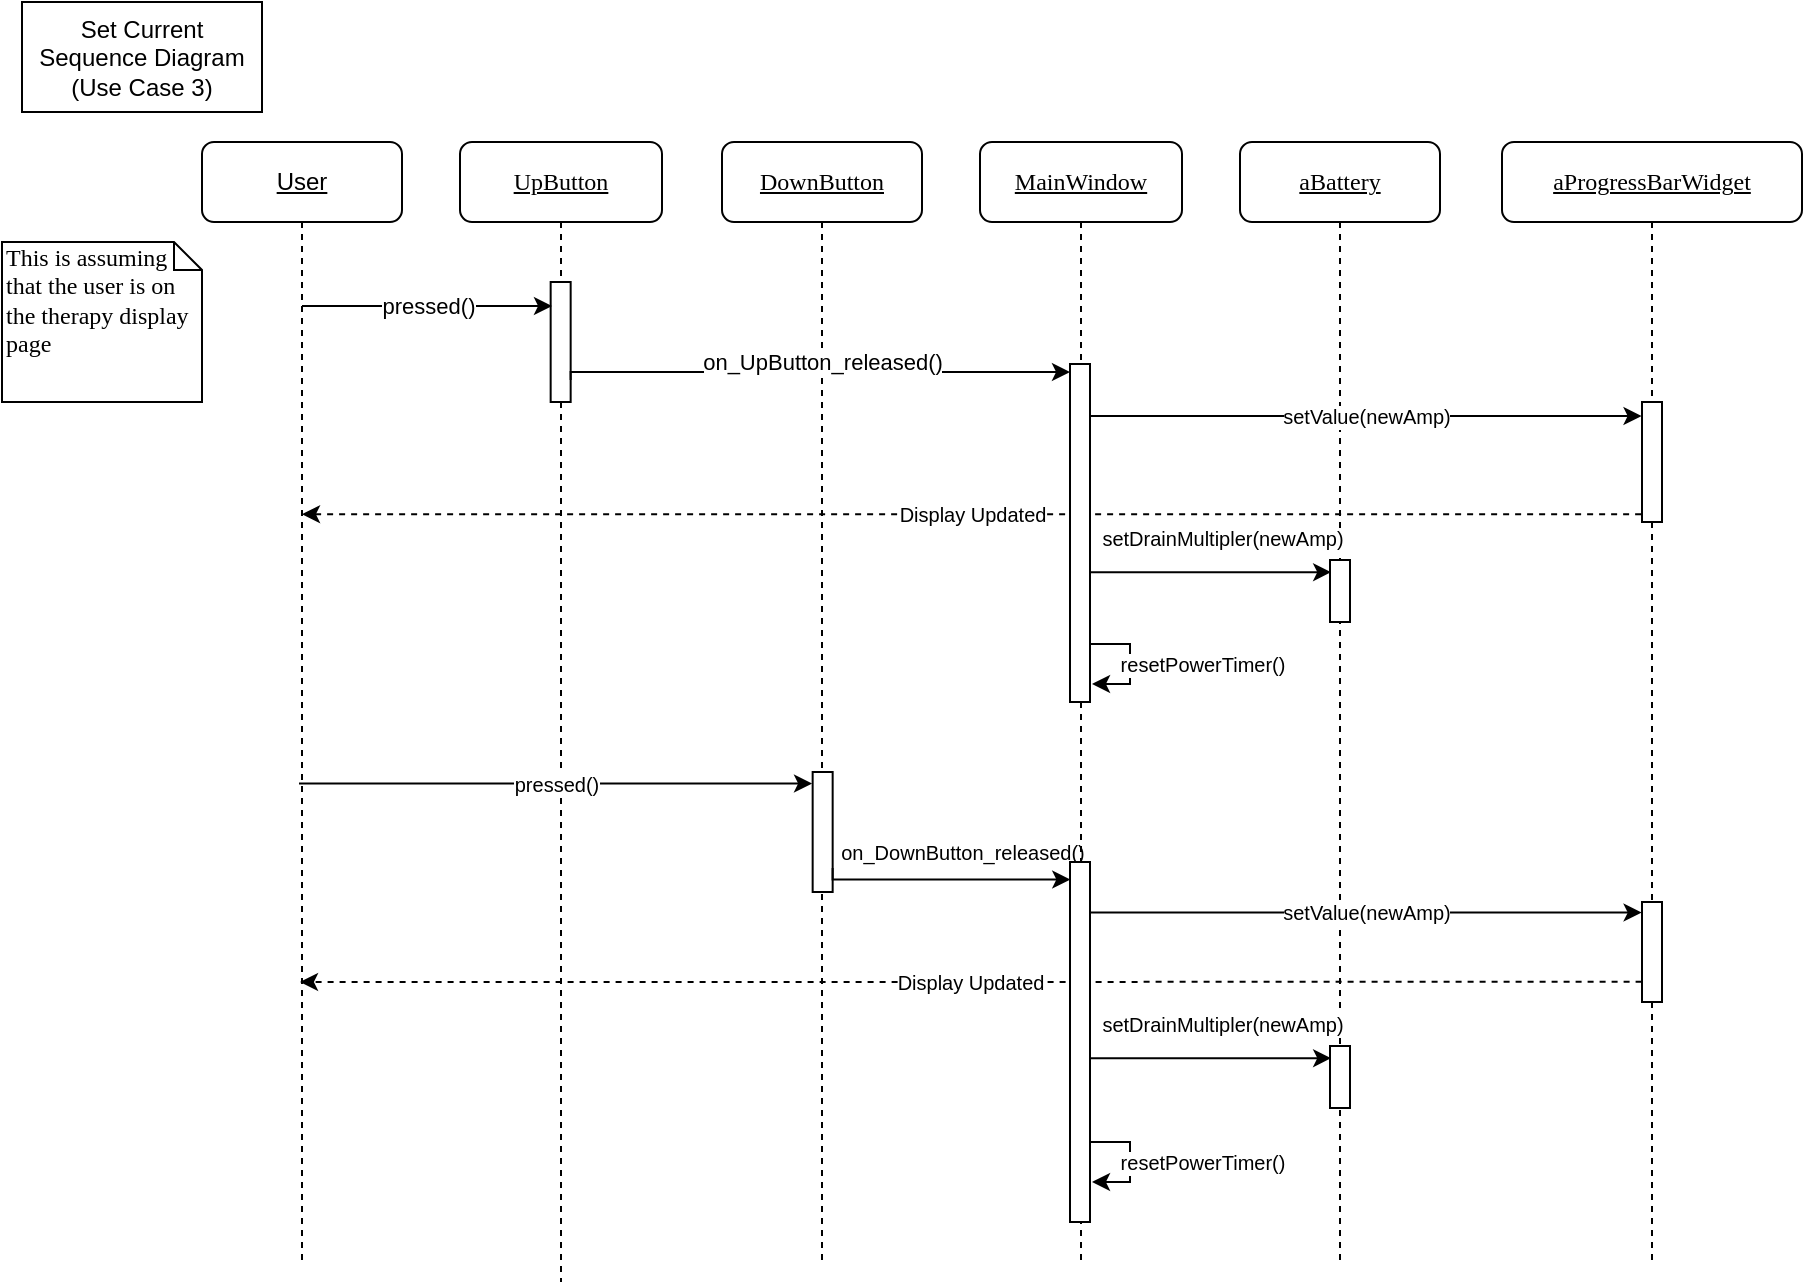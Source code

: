 <mxfile version="15.9.4" type="device"><diagram id="TRrBI1c8s8lYq1zrq4XN" name="Page-1"><mxGraphModel dx="1422" dy="780" grid="1" gridSize="10" guides="1" tooltips="1" connect="1" arrows="1" fold="1" page="1" pageScale="1" pageWidth="1000" pageHeight="800" math="0" shadow="0"><root><mxCell id="0"/><mxCell id="1" parent="0"/><mxCell id="49tdqGeIT6_q2rIgwLH8-2" value="&lt;u&gt;aBattery&lt;/u&gt;" style="shape=umlLifeline;perimeter=lifelinePerimeter;whiteSpace=wrap;html=1;container=1;collapsible=0;recursiveResize=0;outlineConnect=0;rounded=1;shadow=0;comic=0;labelBackgroundColor=none;strokeWidth=1;fontFamily=Verdana;fontSize=12;align=center;" parent="1" vertex="1"><mxGeometry x="629" y="80" width="100" height="560" as="geometry"/></mxCell><mxCell id="49tdqGeIT6_q2rIgwLH8-5" value="" style="html=1;points=[];perimeter=orthogonalPerimeter;rounded=0;shadow=0;comic=0;labelBackgroundColor=none;strokeWidth=1;fontFamily=Verdana;fontSize=12;align=center;" parent="49tdqGeIT6_q2rIgwLH8-2" vertex="1"><mxGeometry x="45" y="209" width="10" height="31" as="geometry"/></mxCell><mxCell id="49tdqGeIT6_q2rIgwLH8-26" value="" style="html=1;points=[];perimeter=orthogonalPerimeter;rounded=0;shadow=0;comic=0;labelBackgroundColor=none;strokeWidth=1;fontFamily=Verdana;fontSize=12;align=center;" parent="49tdqGeIT6_q2rIgwLH8-2" vertex="1"><mxGeometry x="45" y="452" width="10" height="31" as="geometry"/></mxCell><mxCell id="49tdqGeIT6_q2rIgwLH8-4" value="&lt;u&gt;DownButton&lt;/u&gt;" style="shape=umlLifeline;perimeter=lifelinePerimeter;whiteSpace=wrap;html=1;container=1;collapsible=0;recursiveResize=0;outlineConnect=0;rounded=1;shadow=0;comic=0;labelBackgroundColor=none;strokeWidth=1;fontFamily=Verdana;fontSize=12;align=center;" parent="1" vertex="1"><mxGeometry x="370" y="80" width="100" height="560" as="geometry"/></mxCell><mxCell id="49tdqGeIT6_q2rIgwLH8-6" value="" style="html=1;points=[];perimeter=orthogonalPerimeter;rounded=0;shadow=0;comic=0;labelBackgroundColor=none;strokeWidth=1;fontFamily=Verdana;fontSize=12;align=center;" parent="49tdqGeIT6_q2rIgwLH8-4" vertex="1"><mxGeometry x="45.33" y="315" width="10" height="60" as="geometry"/></mxCell><mxCell id="49tdqGeIT6_q2rIgwLH8-7" value="&lt;font style=&quot;font-size: 10px&quot;&gt;on_DownButton_released()&lt;/font&gt;" style="edgeStyle=orthogonalEdgeStyle;rounded=0;orthogonalLoop=1;jettySize=auto;html=1;entryX=0.014;entryY=0.074;entryDx=0;entryDy=0;entryPerimeter=0;" parent="49tdqGeIT6_q2rIgwLH8-4" edge="1"><mxGeometry x="0.132" y="14" relative="1" as="geometry"><mxPoint x="55.33" y="363" as="sourcePoint"/><mxPoint x="174.14" y="368.774" as="targetPoint"/><Array as="points"><mxPoint x="55" y="369"/></Array><mxPoint as="offset"/></mxGeometry></mxCell><mxCell id="49tdqGeIT6_q2rIgwLH8-32" value="Display Updated" style="edgeStyle=orthogonalEdgeStyle;rounded=0;orthogonalLoop=1;jettySize=auto;html=1;fontSize=10;dashed=1;exitX=-0.044;exitY=0.935;exitDx=0;exitDy=0;exitPerimeter=0;" parent="1" source="49tdqGeIT6_q2rIgwLH8-19" target="Y8VHUgU7u8sTBl9Tig22-4" edge="1"><mxGeometry relative="1" as="geometry"><mxPoint x="803" y="266" as="sourcePoint"/><mxPoint x="157.6" y="282.036" as="targetPoint"/><Array as="points"><mxPoint x="350" y="266"/><mxPoint x="350" y="266"/></Array></mxGeometry></mxCell><mxCell id="49tdqGeIT6_q2rIgwLH8-30" value="Display Updated" style="edgeStyle=orthogonalEdgeStyle;rounded=0;orthogonalLoop=1;jettySize=auto;html=1;fontSize=10;dashed=1;exitX=-0.02;exitY=0.798;exitDx=0;exitDy=0;exitPerimeter=0;" parent="1" source="49tdqGeIT6_q2rIgwLH8-25" edge="1"><mxGeometry relative="1" as="geometry"><mxPoint x="804" y="499.524" as="sourcePoint"/><mxPoint x="159" y="500" as="targetPoint"/><Array as="points"><mxPoint x="159" y="500"/></Array></mxGeometry></mxCell><mxCell id="Y8VHUgU7u8sTBl9Tig22-2" value="&lt;u&gt;MainWindow&lt;/u&gt;" style="shape=umlLifeline;perimeter=lifelinePerimeter;whiteSpace=wrap;html=1;container=1;collapsible=0;recursiveResize=0;outlineConnect=0;rounded=1;shadow=0;comic=0;labelBackgroundColor=none;strokeWidth=1;fontFamily=Verdana;fontSize=12;align=center;" parent="1" vertex="1"><mxGeometry x="499" y="80" width="101" height="560" as="geometry"/></mxCell><mxCell id="Y8VHUgU7u8sTBl9Tig22-7" value="" style="html=1;points=[];perimeter=orthogonalPerimeter;rounded=0;shadow=0;comic=0;labelBackgroundColor=none;strokeWidth=1;fontFamily=Verdana;fontSize=12;align=center;" parent="Y8VHUgU7u8sTBl9Tig22-2" vertex="1"><mxGeometry x="45" y="111" width="10" height="169" as="geometry"/></mxCell><mxCell id="49tdqGeIT6_q2rIgwLH8-15" value="resetPowerTimer()" style="edgeStyle=orthogonalEdgeStyle;rounded=0;orthogonalLoop=1;jettySize=auto;html=1;fontSize=10;" parent="Y8VHUgU7u8sTBl9Tig22-2" edge="1"><mxGeometry x="0.017" y="36" relative="1" as="geometry"><mxPoint x="55" y="251.0" as="sourcePoint"/><mxPoint x="56" y="271" as="targetPoint"/><Array as="points"><mxPoint x="75" y="251"/><mxPoint x="75" y="271"/><mxPoint x="56" y="271"/></Array><mxPoint as="offset"/></mxGeometry></mxCell><mxCell id="49tdqGeIT6_q2rIgwLH8-14" value="setDrainMultipler(newAmp)" style="edgeStyle=orthogonalEdgeStyle;rounded=0;orthogonalLoop=1;jettySize=auto;html=1;entryX=0.058;entryY=0.196;entryDx=0;entryDy=0;entryPerimeter=0;fontSize=10;" parent="Y8VHUgU7u8sTBl9Tig22-2" target="49tdqGeIT6_q2rIgwLH8-5" edge="1"><mxGeometry x="0.095" y="17" relative="1" as="geometry"><mxPoint x="55" y="215.08" as="sourcePoint"/><mxPoint x="174.24" y="241.925" as="targetPoint"/><Array as="points"><mxPoint x="115" y="215"/></Array><mxPoint as="offset"/></mxGeometry></mxCell><mxCell id="49tdqGeIT6_q2rIgwLH8-21" value="" style="html=1;points=[];perimeter=orthogonalPerimeter;rounded=0;shadow=0;comic=0;labelBackgroundColor=none;strokeWidth=1;fontFamily=Verdana;fontSize=12;align=center;" parent="Y8VHUgU7u8sTBl9Tig22-2" vertex="1"><mxGeometry x="45" y="360" width="10" height="180" as="geometry"/></mxCell><mxCell id="49tdqGeIT6_q2rIgwLH8-22" value="resetPowerTimer()" style="edgeStyle=orthogonalEdgeStyle;rounded=0;orthogonalLoop=1;jettySize=auto;html=1;fontSize=10;" parent="Y8VHUgU7u8sTBl9Tig22-2" edge="1"><mxGeometry x="0.017" y="36" relative="1" as="geometry"><mxPoint x="55" y="500.0" as="sourcePoint"/><mxPoint x="56" y="520" as="targetPoint"/><Array as="points"><mxPoint x="75" y="500"/><mxPoint x="75" y="520"/><mxPoint x="56" y="520"/></Array><mxPoint as="offset"/></mxGeometry></mxCell><mxCell id="49tdqGeIT6_q2rIgwLH8-23" value="setDrainMultipler(newAmp)" style="edgeStyle=orthogonalEdgeStyle;rounded=0;orthogonalLoop=1;jettySize=auto;html=1;entryX=0.058;entryY=0.196;entryDx=0;entryDy=0;entryPerimeter=0;fontSize=10;" parent="Y8VHUgU7u8sTBl9Tig22-2" target="49tdqGeIT6_q2rIgwLH8-26" edge="1"><mxGeometry x="0.095" y="17" relative="1" as="geometry"><mxPoint x="55" y="458.08" as="sourcePoint"/><mxPoint x="-324.76" y="404.925" as="targetPoint"/><Array as="points"><mxPoint x="115" y="458"/></Array><mxPoint as="offset"/></mxGeometry></mxCell><mxCell id="Y8VHUgU7u8sTBl9Tig22-4" value="&lt;u&gt;User&lt;/u&gt;" style="shape=umlLifeline;perimeter=lifelinePerimeter;whiteSpace=wrap;html=1;container=1;collapsible=0;recursiveResize=0;outlineConnect=0;rounded=1;shadow=0;comic=0;labelBackgroundColor=none;strokeWidth=1;fontFamily=Helvetica;fontSize=12;align=center;" parent="1" vertex="1"><mxGeometry x="110" y="80" width="100" height="560" as="geometry"/></mxCell><mxCell id="Y8VHUgU7u8sTBl9Tig22-6" value="&lt;p&gt;&lt;u&gt;UpButton&lt;/u&gt;&lt;/p&gt;" style="shape=umlLifeline;perimeter=lifelinePerimeter;whiteSpace=wrap;html=1;container=1;collapsible=0;recursiveResize=0;outlineConnect=0;rounded=1;shadow=0;comic=0;labelBackgroundColor=none;strokeWidth=1;fontFamily=Verdana;fontSize=12;align=center;" parent="1" vertex="1"><mxGeometry x="239" y="80" width="101" height="570" as="geometry"/></mxCell><mxCell id="Y8VHUgU7u8sTBl9Tig22-13" value="" style="html=1;points=[];perimeter=orthogonalPerimeter;rounded=0;shadow=0;comic=0;labelBackgroundColor=none;strokeWidth=1;fontFamily=Verdana;fontSize=12;align=center;" parent="Y8VHUgU7u8sTBl9Tig22-6" vertex="1"><mxGeometry x="45.33" y="70" width="10" height="60" as="geometry"/></mxCell><mxCell id="Y8VHUgU7u8sTBl9Tig22-14" value="on_UpButton_released()" style="edgeStyle=orthogonalEdgeStyle;rounded=0;orthogonalLoop=1;jettySize=auto;html=1;" parent="Y8VHUgU7u8sTBl9Tig22-6" edge="1"><mxGeometry x="0.023" y="5" relative="1" as="geometry"><mxPoint x="55.33" y="119" as="sourcePoint"/><mxPoint x="305" y="115" as="targetPoint"/><Array as="points"><mxPoint x="55" y="115"/></Array><mxPoint as="offset"/></mxGeometry></mxCell><mxCell id="Y8VHUgU7u8sTBl9Tig22-17" value="pressed()" style="endArrow=classic;html=1;rounded=0;entryX=0.067;entryY=0.2;entryDx=0;entryDy=0;entryPerimeter=0;" parent="1" source="Y8VHUgU7u8sTBl9Tig22-4" target="Y8VHUgU7u8sTBl9Tig22-13" edge="1"><mxGeometry width="50" height="50" relative="1" as="geometry"><mxPoint x="180" y="210" as="sourcePoint"/><mxPoint x="230" y="160" as="targetPoint"/></mxGeometry></mxCell><mxCell id="Y8VHUgU7u8sTBl9Tig22-28" value="&lt;u&gt;aProgressBarWidget&lt;/u&gt;" style="shape=umlLifeline;perimeter=lifelinePerimeter;whiteSpace=wrap;html=1;container=1;collapsible=0;recursiveResize=0;outlineConnect=0;rounded=1;shadow=0;comic=0;labelBackgroundColor=none;strokeWidth=1;fontFamily=Verdana;fontSize=12;align=center;" parent="1" vertex="1"><mxGeometry x="760" y="80" width="150" height="560" as="geometry"/></mxCell><mxCell id="49tdqGeIT6_q2rIgwLH8-19" value="" style="html=1;points=[];perimeter=orthogonalPerimeter;rounded=0;shadow=0;comic=0;labelBackgroundColor=none;strokeWidth=1;fontFamily=Verdana;fontSize=12;align=center;" parent="Y8VHUgU7u8sTBl9Tig22-28" vertex="1"><mxGeometry x="70" y="130" width="10" height="60" as="geometry"/></mxCell><mxCell id="49tdqGeIT6_q2rIgwLH8-25" value="" style="html=1;points=[];perimeter=orthogonalPerimeter;rounded=0;shadow=0;comic=0;labelBackgroundColor=none;strokeWidth=1;fontFamily=Verdana;fontSize=12;align=center;" parent="Y8VHUgU7u8sTBl9Tig22-28" vertex="1"><mxGeometry x="70" y="380" width="10" height="50" as="geometry"/></mxCell><mxCell id="49tdqGeIT6_q2rIgwLH8-1" value="This is assuming that the user is on the therapy display page" style="shape=note;whiteSpace=wrap;html=1;size=14;verticalAlign=top;align=left;spacingTop=-6;rounded=0;shadow=0;comic=0;labelBackgroundColor=none;strokeWidth=1;fontFamily=Verdana;fontSize=12;fillColor=default;strokeColor=default;fontColor=default;" parent="1" vertex="1"><mxGeometry x="10" y="130" width="100" height="80" as="geometry"/></mxCell><mxCell id="49tdqGeIT6_q2rIgwLH8-8" value="pressed()" style="endArrow=classic;html=1;rounded=0;fontSize=10;entryX=-0.03;entryY=0.096;entryDx=0;entryDy=0;entryPerimeter=0;" parent="1" target="49tdqGeIT6_q2rIgwLH8-6" edge="1"><mxGeometry width="50" height="50" relative="1" as="geometry"><mxPoint x="158.5" y="400.76" as="sourcePoint"/><mxPoint x="270" y="395" as="targetPoint"/></mxGeometry></mxCell><mxCell id="49tdqGeIT6_q2rIgwLH8-18" value="setValue(newAmp)" style="edgeStyle=orthogonalEdgeStyle;rounded=0;orthogonalLoop=1;jettySize=auto;html=1;fontSize=10;entryX=-0.022;entryY=0.117;entryDx=0;entryDy=0;entryPerimeter=0;" parent="1" source="Y8VHUgU7u8sTBl9Tig22-7" target="49tdqGeIT6_q2rIgwLH8-19" edge="1"><mxGeometry relative="1" as="geometry"><mxPoint x="804" y="217" as="targetPoint"/><Array as="points"><mxPoint x="630" y="217"/><mxPoint x="630" y="217"/></Array></mxGeometry></mxCell><mxCell id="49tdqGeIT6_q2rIgwLH8-27" value="setValue(newAmp)" style="edgeStyle=orthogonalEdgeStyle;rounded=0;orthogonalLoop=1;jettySize=auto;html=1;fontSize=10;entryX=-0.02;entryY=0.106;entryDx=0;entryDy=0;entryPerimeter=0;" parent="1" source="49tdqGeIT6_q2rIgwLH8-21" target="49tdqGeIT6_q2rIgwLH8-25" edge="1"><mxGeometry relative="1" as="geometry"><Array as="points"><mxPoint x="630" y="466"/></Array><mxPoint x="804" y="466" as="targetPoint"/></mxGeometry></mxCell><mxCell id="KEStnl2TS3sVtujt-5Xj-1" value="Set Current&lt;br&gt;&lt;div&gt;Sequence Diagram&lt;br&gt;(Use Case 3)&lt;br&gt;&lt;/div&gt;" style="rounded=0;whiteSpace=wrap;html=1;fontFamily=Helvetica;" vertex="1" parent="1"><mxGeometry x="20" y="10" width="120" height="55" as="geometry"/></mxCell></root></mxGraphModel></diagram></mxfile>